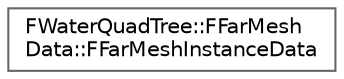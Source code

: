 digraph "Graphical Class Hierarchy"
{
 // INTERACTIVE_SVG=YES
 // LATEX_PDF_SIZE
  bgcolor="transparent";
  edge [fontname=Helvetica,fontsize=10,labelfontname=Helvetica,labelfontsize=10];
  node [fontname=Helvetica,fontsize=10,shape=box,height=0.2,width=0.4];
  rankdir="LR";
  Node0 [id="Node000000",label="FWaterQuadTree::FFarMesh\lData::FFarMeshInstanceData",height=0.2,width=0.4,color="grey40", fillcolor="white", style="filled",URL="$d0/def/structFWaterQuadTree_1_1FFarMeshData_1_1FFarMeshInstanceData.html",tooltip=" "];
}
